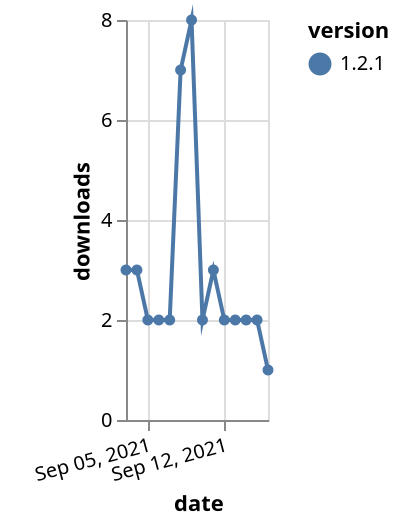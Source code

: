 {"$schema": "https://vega.github.io/schema/vega-lite/v5.json", "description": "A simple bar chart with embedded data.", "data": {"values": [{"date": "2021-09-03", "total": 25740, "delta": 3, "version": "1.2.1"}, {"date": "2021-09-04", "total": 25743, "delta": 3, "version": "1.2.1"}, {"date": "2021-09-05", "total": 25745, "delta": 2, "version": "1.2.1"}, {"date": "2021-09-06", "total": 25747, "delta": 2, "version": "1.2.1"}, {"date": "2021-09-07", "total": 25749, "delta": 2, "version": "1.2.1"}, {"date": "2021-09-08", "total": 25756, "delta": 7, "version": "1.2.1"}, {"date": "2021-09-09", "total": 25764, "delta": 8, "version": "1.2.1"}, {"date": "2021-09-10", "total": 25766, "delta": 2, "version": "1.2.1"}, {"date": "2021-09-11", "total": 25769, "delta": 3, "version": "1.2.1"}, {"date": "2021-09-12", "total": 25771, "delta": 2, "version": "1.2.1"}, {"date": "2021-09-13", "total": 25773, "delta": 2, "version": "1.2.1"}, {"date": "2021-09-14", "total": 25775, "delta": 2, "version": "1.2.1"}, {"date": "2021-09-15", "total": 25777, "delta": 2, "version": "1.2.1"}, {"date": "2021-09-16", "total": 25778, "delta": 1, "version": "1.2.1"}]}, "width": "container", "mark": {"type": "line", "point": {"filled": true}}, "encoding": {"x": {"field": "date", "type": "temporal", "timeUnit": "yearmonthdate", "title": "date", "axis": {"labelAngle": -15}}, "y": {"field": "delta", "type": "quantitative", "title": "downloads"}, "color": {"field": "version", "type": "nominal"}, "tooltip": {"field": "delta"}}}